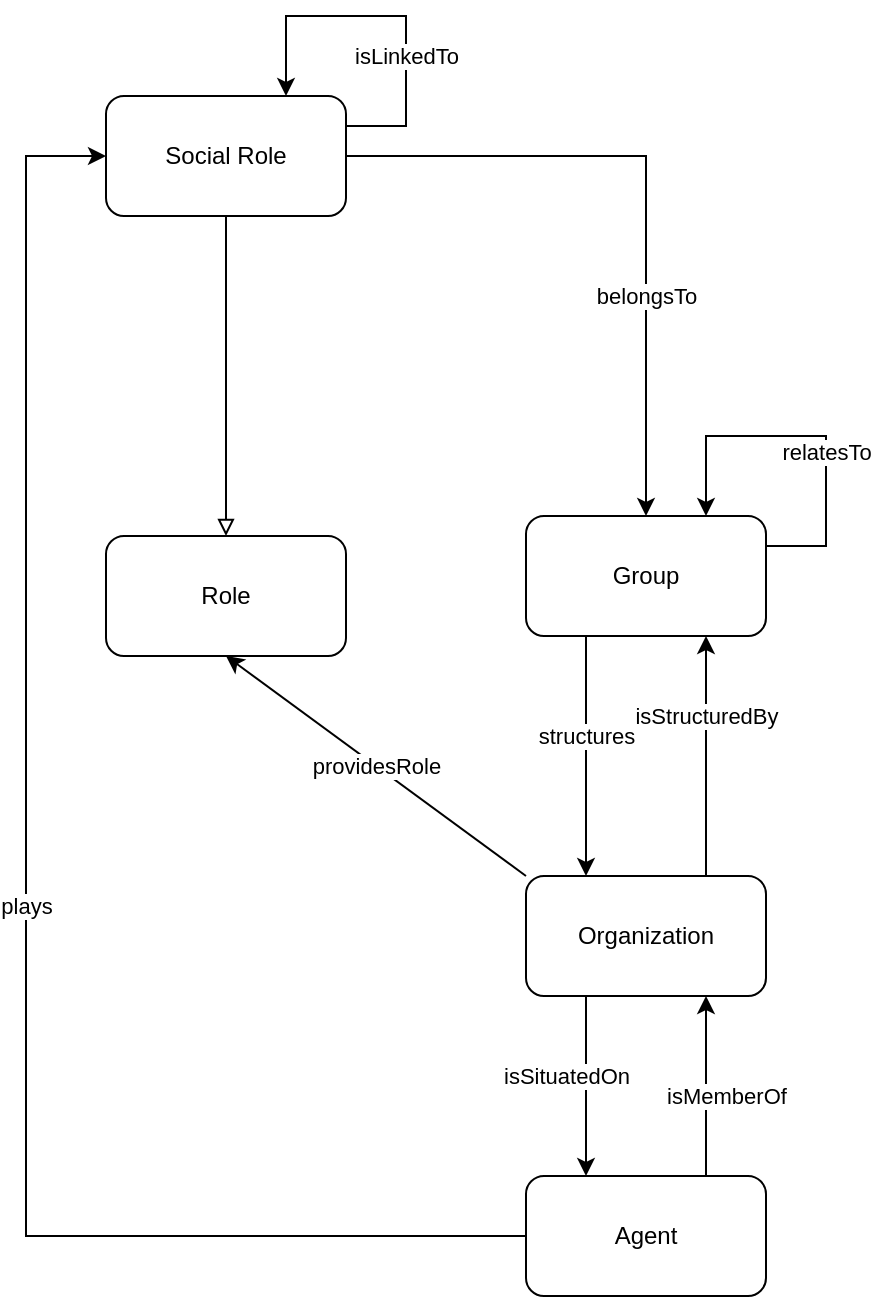 <mxfile version="20.6.0" type="device"><diagram id="dPGmGZO4ABSdeNMqyOo0" name="Structure an Organization"><mxGraphModel dx="948" dy="510" grid="1" gridSize="10" guides="1" tooltips="1" connect="1" arrows="1" fold="1" page="1" pageScale="1" pageWidth="850" pageHeight="1100" math="0" shadow="0"><root><mxCell id="0"/><mxCell id="1" parent="0"/><mxCell id="kzG5Ba1-dvIXlbYRWrVG-3" value="providesRole" style="rounded=0;orthogonalLoop=1;jettySize=auto;html=1;exitX=0;exitY=0;exitDx=0;exitDy=0;entryX=0.5;entryY=1;entryDx=0;entryDy=0;" parent="1" source="kzG5Ba1-dvIXlbYRWrVG-9" target="kzG5Ba1-dvIXlbYRWrVG-10" edge="1"><mxGeometry relative="1" as="geometry"><mxPoint x="350" y="550" as="sourcePoint"/><mxPoint x="95" y="350" as="targetPoint"/></mxGeometry></mxCell><mxCell id="kzG5Ba1-dvIXlbYRWrVG-6" value="isSituatedOn" style="edgeStyle=orthogonalEdgeStyle;rounded=0;orthogonalLoop=1;jettySize=auto;html=1;exitX=0.25;exitY=1;exitDx=0;exitDy=0;entryX=0.25;entryY=0;entryDx=0;entryDy=0;curved=1;" parent="1" source="kzG5Ba1-dvIXlbYRWrVG-9" target="kzG5Ba1-dvIXlbYRWrVG-17" edge="1"><mxGeometry x="-0.111" y="-10" relative="1" as="geometry"><mxPoint as="offset"/></mxGeometry></mxCell><mxCell id="kzG5Ba1-dvIXlbYRWrVG-7" value="isMemberOf" style="edgeStyle=orthogonalEdgeStyle;rounded=0;orthogonalLoop=1;jettySize=auto;html=1;exitX=0.75;exitY=1;exitDx=0;exitDy=0;entryX=0.75;entryY=0;entryDx=0;entryDy=0;curved=1;startArrow=classic;startFill=1;endArrow=none;endFill=0;" parent="1" source="kzG5Ba1-dvIXlbYRWrVG-9" target="kzG5Ba1-dvIXlbYRWrVG-17" edge="1"><mxGeometry x="0.111" y="10" relative="1" as="geometry"><mxPoint as="offset"/></mxGeometry></mxCell><mxCell id="kzG5Ba1-dvIXlbYRWrVG-34" value="isStructuredBy" style="edgeStyle=orthogonalEdgeStyle;rounded=0;orthogonalLoop=1;jettySize=auto;html=1;exitX=0.75;exitY=0;exitDx=0;exitDy=0;entryX=0.75;entryY=1;entryDx=0;entryDy=0;" parent="1" source="kzG5Ba1-dvIXlbYRWrVG-9" target="kzG5Ba1-dvIXlbYRWrVG-30" edge="1"><mxGeometry x="0.333" relative="1" as="geometry"><mxPoint as="offset"/></mxGeometry></mxCell><mxCell id="kzG5Ba1-dvIXlbYRWrVG-9" value="Organization" style="rounded=1;whiteSpace=wrap;html=1;" parent="1" vertex="1"><mxGeometry x="350" y="520" width="120" height="60" as="geometry"/></mxCell><mxCell id="kzG5Ba1-dvIXlbYRWrVG-10" value="Role" style="rounded=1;whiteSpace=wrap;html=1;" parent="1" vertex="1"><mxGeometry x="140" y="350" width="120" height="60" as="geometry"/></mxCell><mxCell id="kzG5Ba1-dvIXlbYRWrVG-35" value="plays" style="edgeStyle=orthogonalEdgeStyle;rounded=0;orthogonalLoop=1;jettySize=auto;html=1;exitX=0;exitY=0.5;exitDx=0;exitDy=0;entryX=0;entryY=0.5;entryDx=0;entryDy=0;" parent="1" source="kzG5Ba1-dvIXlbYRWrVG-17" target="kzG5Ba1-dvIXlbYRWrVG-28" edge="1"><mxGeometry relative="1" as="geometry"><Array as="points"><mxPoint x="100" y="700"/><mxPoint x="100" y="160"/></Array></mxGeometry></mxCell><mxCell id="kzG5Ba1-dvIXlbYRWrVG-17" value="Agent" style="rounded=1;whiteSpace=wrap;html=1;" parent="1" vertex="1"><mxGeometry x="350" y="670" width="120" height="60" as="geometry"/></mxCell><mxCell id="kzG5Ba1-dvIXlbYRWrVG-27" style="edgeStyle=none;rounded=0;orthogonalLoop=1;jettySize=auto;html=1;exitX=0.5;exitY=1;exitDx=0;exitDy=0;entryX=0.5;entryY=0;entryDx=0;entryDy=0;endArrow=block;endFill=0;" parent="1" source="kzG5Ba1-dvIXlbYRWrVG-28" target="kzG5Ba1-dvIXlbYRWrVG-10" edge="1"><mxGeometry relative="1" as="geometry"/></mxCell><mxCell id="kzG5Ba1-dvIXlbYRWrVG-36" value="&lt;div&gt;belongsTo&lt;/div&gt;" style="edgeStyle=orthogonalEdgeStyle;rounded=0;orthogonalLoop=1;jettySize=auto;html=1;exitX=1;exitY=0.5;exitDx=0;exitDy=0;" parent="1" source="kzG5Ba1-dvIXlbYRWrVG-28" target="kzG5Ba1-dvIXlbYRWrVG-30" edge="1"><mxGeometry x="0.333" relative="1" as="geometry"><mxPoint as="offset"/></mxGeometry></mxCell><mxCell id="kzG5Ba1-dvIXlbYRWrVG-28" value="Social Role" style="rounded=1;whiteSpace=wrap;html=1;" parent="1" vertex="1"><mxGeometry x="140" y="130" width="120" height="60" as="geometry"/></mxCell><mxCell id="kzG5Ba1-dvIXlbYRWrVG-33" value="structures" style="rounded=0;orthogonalLoop=1;jettySize=auto;html=1;exitX=0.25;exitY=1;exitDx=0;exitDy=0;entryX=0.25;entryY=0;entryDx=0;entryDy=0;" parent="1" source="kzG5Ba1-dvIXlbYRWrVG-30" target="kzG5Ba1-dvIXlbYRWrVG-9" edge="1"><mxGeometry x="-0.167" relative="1" as="geometry"><mxPoint as="offset"/></mxGeometry></mxCell><mxCell id="kzG5Ba1-dvIXlbYRWrVG-30" value="Group" style="rounded=1;whiteSpace=wrap;html=1;" parent="1" vertex="1"><mxGeometry x="350" y="340" width="120" height="60" as="geometry"/></mxCell><mxCell id="kzG5Ba1-dvIXlbYRWrVG-31" value="relatesTo" style="edgeStyle=orthogonalEdgeStyle;rounded=0;orthogonalLoop=1;jettySize=auto;html=1;exitX=1;exitY=0.25;exitDx=0;exitDy=0;entryX=0.75;entryY=0;entryDx=0;entryDy=0;startArrow=none;startFill=0;" parent="1" source="kzG5Ba1-dvIXlbYRWrVG-30" target="kzG5Ba1-dvIXlbYRWrVG-30" edge="1"><mxGeometry x="-0.167" relative="1" as="geometry"><Array as="points"><mxPoint x="500" y="355"/><mxPoint x="500" y="300"/><mxPoint x="440" y="300"/></Array><mxPoint as="offset"/></mxGeometry></mxCell><mxCell id="uSUt3sQj-DW0FZh4ITRK-3" value="isLinkedTo" style="edgeStyle=orthogonalEdgeStyle;rounded=0;orthogonalLoop=1;jettySize=auto;html=1;exitX=1;exitY=0.25;exitDx=0;exitDy=0;entryX=0.75;entryY=0;entryDx=0;entryDy=0;elbow=vertical;startArrow=none;startFill=0;" edge="1" parent="1" source="kzG5Ba1-dvIXlbYRWrVG-28" target="kzG5Ba1-dvIXlbYRWrVG-28"><mxGeometry x="-0.297" relative="1" as="geometry"><Array as="points"><mxPoint x="290" y="145"/><mxPoint x="290" y="90"/><mxPoint x="230" y="90"/></Array><mxPoint as="offset"/></mxGeometry></mxCell></root></mxGraphModel></diagram></mxfile>